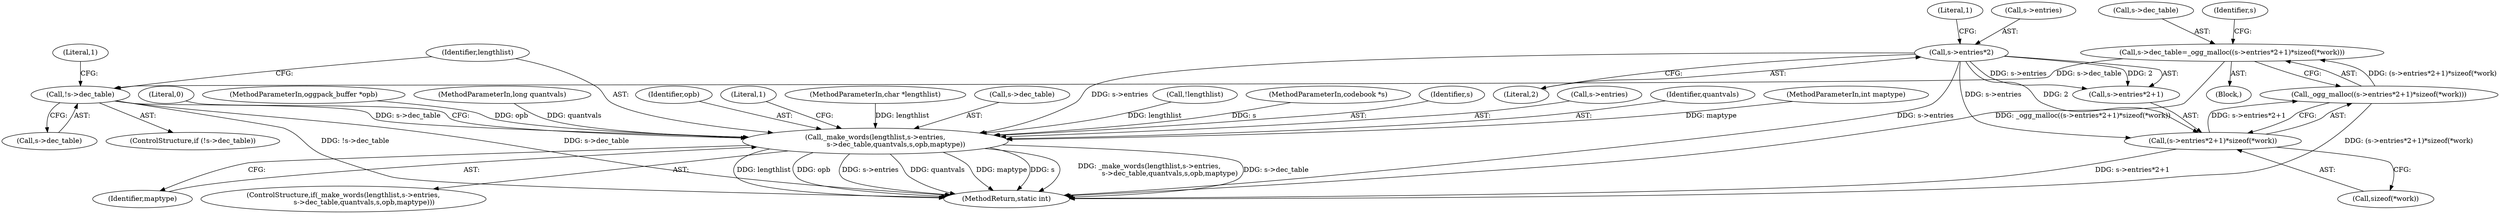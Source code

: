 digraph "0_Android_eeb4e45d5683f88488c083ecf142dc89bc3f0b47@API" {
"1000125" [label="(Call,s->dec_table=_ogg_malloc((s->entries*2+1)*sizeof(*work)))"];
"1000129" [label="(Call,_ogg_malloc((s->entries*2+1)*sizeof(*work)))"];
"1000130" [label="(Call,(s->entries*2+1)*sizeof(*work))"];
"1000132" [label="(Call,s->entries*2)"];
"1000142" [label="(Call,!s->dec_table)"];
"1000149" [label="(Call,_make_words(lengthlist,s->entries,\n                   s->dec_table,quantvals,s,opb,maptype))"];
"1000126" [label="(Call,s->dec_table)"];
"1000151" [label="(Call,s->entries)"];
"1000137" [label="(Literal,1)"];
"1000143" [label="(Call,s->dec_table)"];
"1000130" [label="(Call,(s->entries*2+1)*sizeof(*work))"];
"1000157" [label="(Identifier,quantvals)"];
"1000141" [label="(ControlStructure,if (!s->dec_table))"];
"1000109" [label="(MethodParameterIn,int maptype)"];
"1000142" [label="(Call,!s->dec_table)"];
"1000164" [label="(Literal,0)"];
"1000136" [label="(Literal,2)"];
"1000138" [label="(Call,sizeof(*work))"];
"1000160" [label="(Identifier,maptype)"];
"1000148" [label="(ControlStructure,if(_make_words(lengthlist,s->entries,\n                   s->dec_table,quantvals,s,opb,maptype)))"];
"1000147" [label="(Literal,1)"];
"1000108" [label="(MethodParameterIn,oggpack_buffer *opb)"];
"1000124" [label="(Block,)"];
"1000129" [label="(Call,_ogg_malloc((s->entries*2+1)*sizeof(*work)))"];
"1000133" [label="(Call,s->entries)"];
"1000131" [label="(Call,s->entries*2+1)"];
"1000107" [label="(MethodParameterIn,long quantvals)"];
"1000159" [label="(Identifier,opb)"];
"1000125" [label="(Call,s->dec_table=_ogg_malloc((s->entries*2+1)*sizeof(*work)))"];
"1000162" [label="(Literal,1)"];
"1000106" [label="(MethodParameterIn,char *lengthlist)"];
"1000149" [label="(Call,_make_words(lengthlist,s->entries,\n                   s->dec_table,quantvals,s,opb,maptype))"];
"1000154" [label="(Call,s->dec_table)"];
"1000132" [label="(Call,s->entries*2)"];
"1000114" [label="(Call,!lengthlist)"];
"1000150" [label="(Identifier,lengthlist)"];
"1000105" [label="(MethodParameterIn,codebook *s)"];
"1000158" [label="(Identifier,s)"];
"1000865" [label="(MethodReturn,static int)"];
"1000144" [label="(Identifier,s)"];
"1000125" -> "1000124"  [label="AST: "];
"1000125" -> "1000129"  [label="CFG: "];
"1000126" -> "1000125"  [label="AST: "];
"1000129" -> "1000125"  [label="AST: "];
"1000144" -> "1000125"  [label="CFG: "];
"1000125" -> "1000865"  [label="DDG: _ogg_malloc((s->entries*2+1)*sizeof(*work))"];
"1000129" -> "1000125"  [label="DDG: (s->entries*2+1)*sizeof(*work)"];
"1000125" -> "1000142"  [label="DDG: s->dec_table"];
"1000129" -> "1000130"  [label="CFG: "];
"1000130" -> "1000129"  [label="AST: "];
"1000129" -> "1000865"  [label="DDG: (s->entries*2+1)*sizeof(*work)"];
"1000130" -> "1000129"  [label="DDG: s->entries*2+1"];
"1000130" -> "1000138"  [label="CFG: "];
"1000131" -> "1000130"  [label="AST: "];
"1000138" -> "1000130"  [label="AST: "];
"1000130" -> "1000865"  [label="DDG: s->entries*2+1"];
"1000132" -> "1000130"  [label="DDG: s->entries"];
"1000132" -> "1000130"  [label="DDG: 2"];
"1000132" -> "1000131"  [label="AST: "];
"1000132" -> "1000136"  [label="CFG: "];
"1000133" -> "1000132"  [label="AST: "];
"1000136" -> "1000132"  [label="AST: "];
"1000137" -> "1000132"  [label="CFG: "];
"1000132" -> "1000865"  [label="DDG: s->entries"];
"1000132" -> "1000131"  [label="DDG: s->entries"];
"1000132" -> "1000131"  [label="DDG: 2"];
"1000132" -> "1000149"  [label="DDG: s->entries"];
"1000142" -> "1000141"  [label="AST: "];
"1000142" -> "1000143"  [label="CFG: "];
"1000143" -> "1000142"  [label="AST: "];
"1000147" -> "1000142"  [label="CFG: "];
"1000150" -> "1000142"  [label="CFG: "];
"1000142" -> "1000865"  [label="DDG: !s->dec_table"];
"1000142" -> "1000865"  [label="DDG: s->dec_table"];
"1000142" -> "1000149"  [label="DDG: s->dec_table"];
"1000149" -> "1000148"  [label="AST: "];
"1000149" -> "1000160"  [label="CFG: "];
"1000150" -> "1000149"  [label="AST: "];
"1000151" -> "1000149"  [label="AST: "];
"1000154" -> "1000149"  [label="AST: "];
"1000157" -> "1000149"  [label="AST: "];
"1000158" -> "1000149"  [label="AST: "];
"1000159" -> "1000149"  [label="AST: "];
"1000160" -> "1000149"  [label="AST: "];
"1000162" -> "1000149"  [label="CFG: "];
"1000164" -> "1000149"  [label="CFG: "];
"1000149" -> "1000865"  [label="DDG: opb"];
"1000149" -> "1000865"  [label="DDG: s->entries"];
"1000149" -> "1000865"  [label="DDG: quantvals"];
"1000149" -> "1000865"  [label="DDG: maptype"];
"1000149" -> "1000865"  [label="DDG: s"];
"1000149" -> "1000865"  [label="DDG: _make_words(lengthlist,s->entries,\n                   s->dec_table,quantvals,s,opb,maptype)"];
"1000149" -> "1000865"  [label="DDG: s->dec_table"];
"1000149" -> "1000865"  [label="DDG: lengthlist"];
"1000114" -> "1000149"  [label="DDG: lengthlist"];
"1000106" -> "1000149"  [label="DDG: lengthlist"];
"1000107" -> "1000149"  [label="DDG: quantvals"];
"1000105" -> "1000149"  [label="DDG: s"];
"1000108" -> "1000149"  [label="DDG: opb"];
"1000109" -> "1000149"  [label="DDG: maptype"];
}
